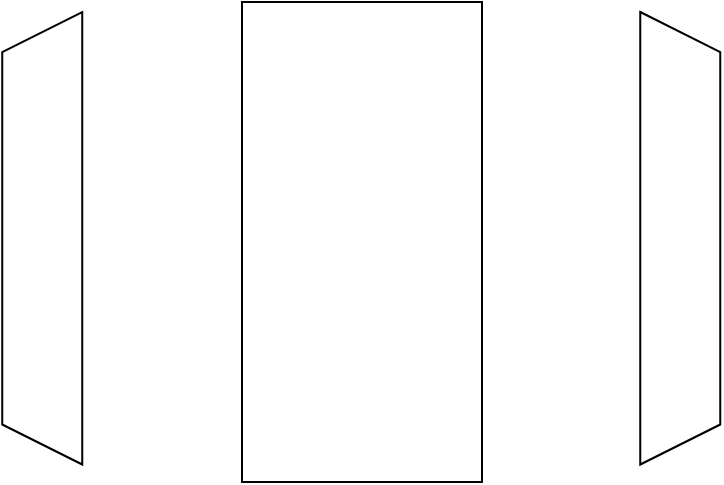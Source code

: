 <mxfile version="19.0.1" type="device"><diagram id="ngCInF6WZCW4ZWgqQ_nS" name="Page-1"><mxGraphModel dx="716" dy="377" grid="1" gridSize="10" guides="1" tooltips="1" connect="1" arrows="1" fold="1" page="1" pageScale="1" pageWidth="1169" pageHeight="1654" math="0" shadow="0"><root><mxCell id="0"/><mxCell id="1" parent="0"/><mxCell id="b_E1H0_L-pAPVr4b6Xkk-1" value="" style="rounded=0;whiteSpace=wrap;html=1;" vertex="1" parent="1"><mxGeometry x="480" y="120" width="120" height="240" as="geometry"/></mxCell><mxCell id="b_E1H0_L-pAPVr4b6Xkk-2" value="" style="shape=trapezoid;perimeter=trapezoidPerimeter;whiteSpace=wrap;html=1;fixedSize=1;rotation=-90;" vertex="1" parent="1"><mxGeometry x="267" y="218.13" width="226.25" height="40" as="geometry"/></mxCell><mxCell id="b_E1H0_L-pAPVr4b6Xkk-3" value="" style="shape=trapezoid;perimeter=trapezoidPerimeter;whiteSpace=wrap;html=1;fixedSize=1;rotation=90;" vertex="1" parent="1"><mxGeometry x="586" y="218.13" width="226.25" height="40" as="geometry"/></mxCell></root></mxGraphModel></diagram></mxfile>